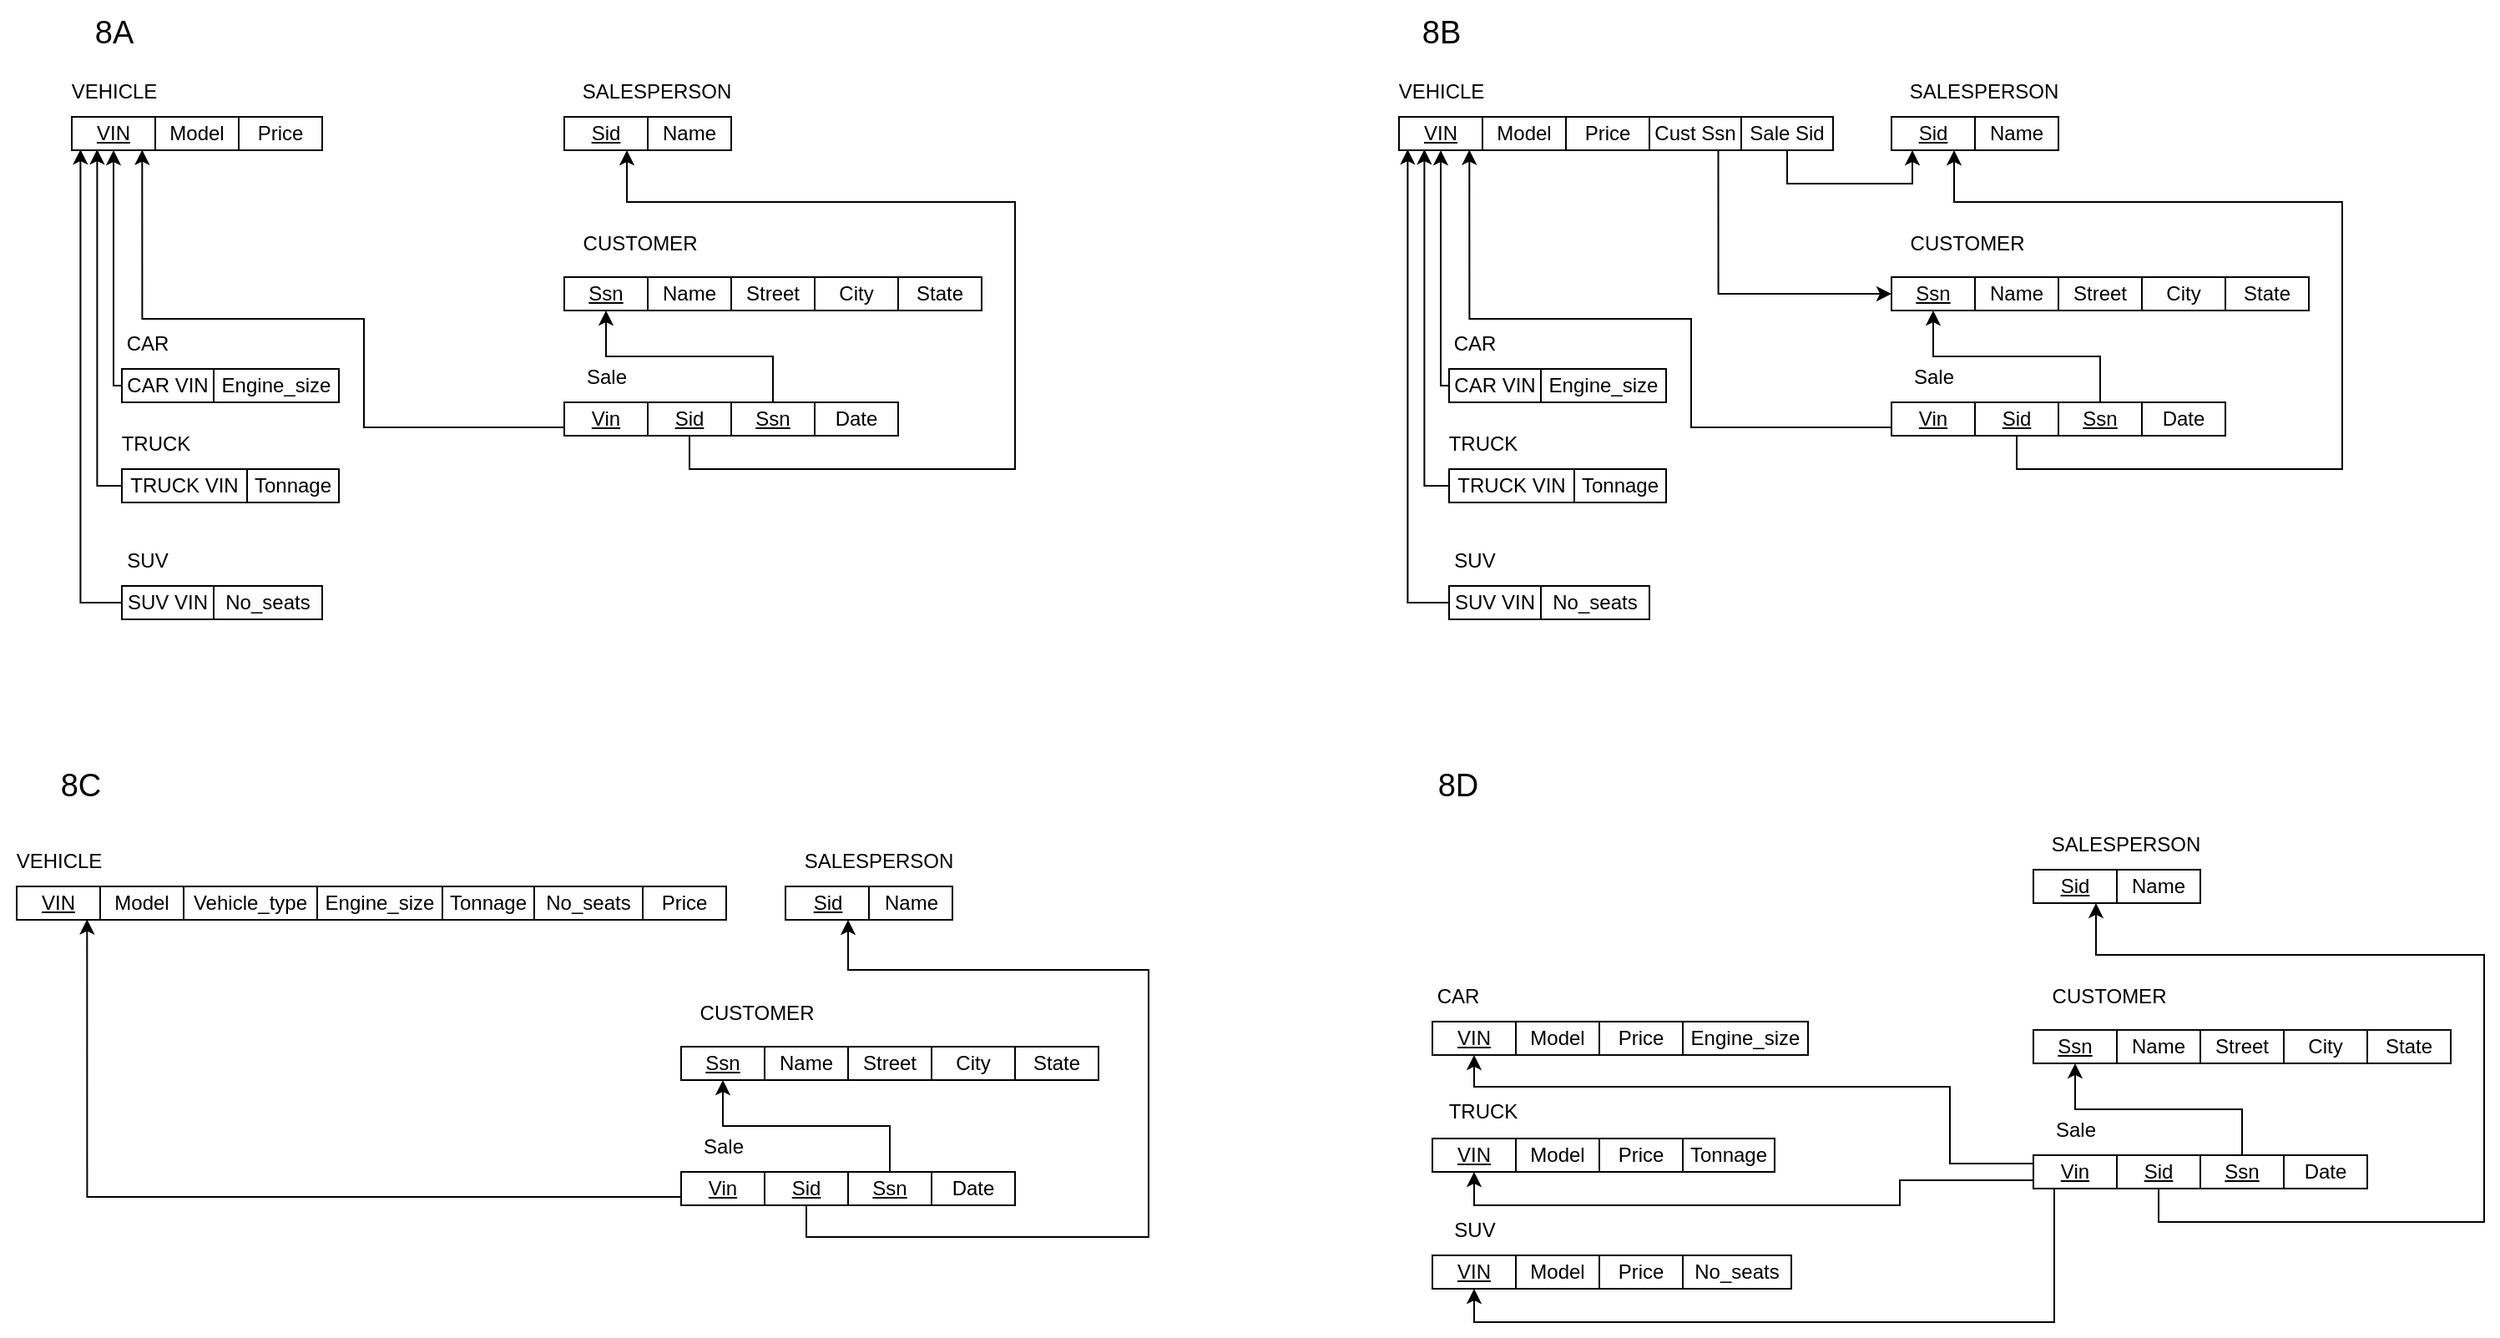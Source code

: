 <mxfile version="20.5.1" type="github">
  <diagram id="yZq5IONLJEsk0bZvG2Z2" name="Page-1">
    <mxGraphModel dx="813" dy="454" grid="1" gridSize="10" guides="1" tooltips="1" connect="1" arrows="1" fold="1" page="1" pageScale="1" pageWidth="850" pageHeight="1100" math="0" shadow="0">
      <root>
        <mxCell id="0" />
        <mxCell id="1" parent="0" />
        <mxCell id="Zert8HyA5gWy37JvKC_g-1" value="VEHICLE" style="text;html=1;align=center;verticalAlign=middle;resizable=0;points=[];autosize=1;strokeColor=none;fillColor=none;" parent="1" vertex="1">
          <mxGeometry x="55" y="109" width="70" height="30" as="geometry" />
        </mxCell>
        <mxCell id="Zert8HyA5gWy37JvKC_g-2" value="&lt;u&gt;VIN&lt;/u&gt;" style="whiteSpace=wrap;html=1;" parent="1" vertex="1">
          <mxGeometry x="65" y="139" width="50" height="20" as="geometry" />
        </mxCell>
        <mxCell id="Zert8HyA5gWy37JvKC_g-3" value="Model" style="whiteSpace=wrap;html=1;" parent="1" vertex="1">
          <mxGeometry x="115" y="139" width="50" height="20" as="geometry" />
        </mxCell>
        <mxCell id="Zert8HyA5gWy37JvKC_g-4" value="Price" style="whiteSpace=wrap;html=1;" parent="1" vertex="1">
          <mxGeometry x="165" y="139" width="50" height="20" as="geometry" />
        </mxCell>
        <mxCell id="Zert8HyA5gWy37JvKC_g-5" value="&lt;u&gt;Sid&lt;/u&gt;" style="whiteSpace=wrap;html=1;" parent="1" vertex="1">
          <mxGeometry x="360" y="139" width="50" height="20" as="geometry" />
        </mxCell>
        <mxCell id="Zert8HyA5gWy37JvKC_g-7" value="SALESPERSON" style="text;html=1;align=center;verticalAlign=middle;resizable=0;points=[];autosize=1;strokeColor=none;fillColor=none;" parent="1" vertex="1">
          <mxGeometry x="360" y="109" width="110" height="30" as="geometry" />
        </mxCell>
        <mxCell id="Zert8HyA5gWy37JvKC_g-8" value="Name" style="whiteSpace=wrap;html=1;" parent="1" vertex="1">
          <mxGeometry x="410" y="139" width="50" height="20" as="geometry" />
        </mxCell>
        <mxCell id="Zert8HyA5gWy37JvKC_g-11" value="CAR" style="text;html=1;align=center;verticalAlign=middle;resizable=0;points=[];autosize=1;strokeColor=none;fillColor=none;" parent="1" vertex="1">
          <mxGeometry x="85" y="260" width="50" height="30" as="geometry" />
        </mxCell>
        <mxCell id="Zert8HyA5gWy37JvKC_g-12" value="TRUCK" style="text;html=1;align=center;verticalAlign=middle;resizable=0;points=[];autosize=1;strokeColor=none;fillColor=none;" parent="1" vertex="1">
          <mxGeometry x="85" y="320" width="60" height="30" as="geometry" />
        </mxCell>
        <mxCell id="HfXIFPsZ4pyppyQ5UBKi-8" style="edgeStyle=orthogonalEdgeStyle;rounded=0;orthogonalLoop=1;jettySize=auto;html=1;exitX=0;exitY=0.5;exitDx=0;exitDy=0;entryX=0.5;entryY=1;entryDx=0;entryDy=0;" parent="1" source="Zert8HyA5gWy37JvKC_g-13" target="Zert8HyA5gWy37JvKC_g-2" edge="1">
          <mxGeometry relative="1" as="geometry">
            <Array as="points">
              <mxPoint x="90" y="300" />
            </Array>
          </mxGeometry>
        </mxCell>
        <mxCell id="Zert8HyA5gWy37JvKC_g-13" value="CAR VIN" style="whiteSpace=wrap;html=1;" parent="1" vertex="1">
          <mxGeometry x="95" y="290" width="55" height="20" as="geometry" />
        </mxCell>
        <mxCell id="Zert8HyA5gWy37JvKC_g-14" value="Engine_size" style="whiteSpace=wrap;html=1;" parent="1" vertex="1">
          <mxGeometry x="150" y="290" width="75" height="20" as="geometry" />
        </mxCell>
        <mxCell id="HfXIFPsZ4pyppyQ5UBKi-2" style="edgeStyle=orthogonalEdgeStyle;rounded=0;orthogonalLoop=1;jettySize=auto;html=1;exitX=0;exitY=0.5;exitDx=0;exitDy=0;entryX=0.304;entryY=0.975;entryDx=0;entryDy=0;entryPerimeter=0;" parent="1" source="Zert8HyA5gWy37JvKC_g-15" target="Zert8HyA5gWy37JvKC_g-2" edge="1">
          <mxGeometry relative="1" as="geometry">
            <Array as="points">
              <mxPoint x="80" y="360" />
            </Array>
          </mxGeometry>
        </mxCell>
        <mxCell id="Zert8HyA5gWy37JvKC_g-15" value="TRUCK VIN" style="whiteSpace=wrap;html=1;" parent="1" vertex="1">
          <mxGeometry x="95" y="350" width="75" height="20" as="geometry" />
        </mxCell>
        <mxCell id="Zert8HyA5gWy37JvKC_g-16" value="Tonnage" style="whiteSpace=wrap;html=1;" parent="1" vertex="1">
          <mxGeometry x="170" y="350" width="55" height="20" as="geometry" />
        </mxCell>
        <mxCell id="HfXIFPsZ4pyppyQ5UBKi-1" style="edgeStyle=orthogonalEdgeStyle;rounded=0;orthogonalLoop=1;jettySize=auto;html=1;exitX=0;exitY=0.5;exitDx=0;exitDy=0;entryX=0.104;entryY=0.975;entryDx=0;entryDy=0;entryPerimeter=0;" parent="1" source="Zert8HyA5gWy37JvKC_g-17" target="Zert8HyA5gWy37JvKC_g-2" edge="1">
          <mxGeometry relative="1" as="geometry" />
        </mxCell>
        <mxCell id="Zert8HyA5gWy37JvKC_g-17" value="SUV VIN" style="whiteSpace=wrap;html=1;" parent="1" vertex="1">
          <mxGeometry x="95" y="420" width="55" height="20" as="geometry" />
        </mxCell>
        <mxCell id="Zert8HyA5gWy37JvKC_g-18" value="No_seats" style="whiteSpace=wrap;html=1;" parent="1" vertex="1">
          <mxGeometry x="150" y="420" width="65" height="20" as="geometry" />
        </mxCell>
        <mxCell id="Zert8HyA5gWy37JvKC_g-19" value="SUV" style="text;html=1;align=center;verticalAlign=middle;resizable=0;points=[];autosize=1;strokeColor=none;fillColor=none;" parent="1" vertex="1">
          <mxGeometry x="85" y="390" width="50" height="30" as="geometry" />
        </mxCell>
        <mxCell id="Zert8HyA5gWy37JvKC_g-24" value="Date" style="whiteSpace=wrap;html=1;" parent="1" vertex="1">
          <mxGeometry x="510" y="310" width="50" height="20" as="geometry" />
        </mxCell>
        <mxCell id="Zert8HyA5gWy37JvKC_g-25" value="CUSTOMER" style="text;html=1;align=center;verticalAlign=middle;resizable=0;points=[];autosize=1;strokeColor=none;fillColor=none;" parent="1" vertex="1">
          <mxGeometry x="360" y="200" width="90" height="30" as="geometry" />
        </mxCell>
        <mxCell id="Zert8HyA5gWy37JvKC_g-26" value="&lt;u&gt;Ssn&lt;/u&gt;" style="whiteSpace=wrap;html=1;" parent="1" vertex="1">
          <mxGeometry x="360" y="235" width="50" height="20" as="geometry" />
        </mxCell>
        <mxCell id="Zert8HyA5gWy37JvKC_g-27" value="Name" style="whiteSpace=wrap;html=1;" parent="1" vertex="1">
          <mxGeometry x="410" y="235" width="50" height="20" as="geometry" />
        </mxCell>
        <mxCell id="Zert8HyA5gWy37JvKC_g-28" value="State" style="whiteSpace=wrap;html=1;" parent="1" vertex="1">
          <mxGeometry x="560" y="235" width="50" height="20" as="geometry" />
        </mxCell>
        <mxCell id="Zert8HyA5gWy37JvKC_g-29" value="Street" style="whiteSpace=wrap;html=1;" parent="1" vertex="1">
          <mxGeometry x="460" y="235" width="50" height="20" as="geometry" />
        </mxCell>
        <mxCell id="Zert8HyA5gWy37JvKC_g-30" value="City" style="whiteSpace=wrap;html=1;" parent="1" vertex="1">
          <mxGeometry x="510" y="235" width="50" height="20" as="geometry" />
        </mxCell>
        <mxCell id="Zert8HyA5gWy37JvKC_g-31" value="Sale" style="text;html=1;align=center;verticalAlign=middle;resizable=0;points=[];autosize=1;strokeColor=none;fillColor=none;" parent="1" vertex="1">
          <mxGeometry x="360" y="280" width="50" height="30" as="geometry" />
        </mxCell>
        <mxCell id="Zert8HyA5gWy37JvKC_g-40" style="edgeStyle=orthogonalEdgeStyle;rounded=0;orthogonalLoop=1;jettySize=auto;html=1;exitX=0;exitY=0.75;exitDx=0;exitDy=0;entryX=0.843;entryY=0.989;entryDx=0;entryDy=0;entryPerimeter=0;" parent="1" source="Zert8HyA5gWy37JvKC_g-32" target="Zert8HyA5gWy37JvKC_g-2" edge="1">
          <mxGeometry relative="1" as="geometry">
            <mxPoint x="150" y="180" as="targetPoint" />
            <Array as="points">
              <mxPoint x="240" y="325" />
              <mxPoint x="240" y="260" />
              <mxPoint x="107" y="260" />
            </Array>
          </mxGeometry>
        </mxCell>
        <mxCell id="Zert8HyA5gWy37JvKC_g-32" value="&lt;u&gt;Vin&lt;/u&gt;" style="whiteSpace=wrap;html=1;" parent="1" vertex="1">
          <mxGeometry x="360" y="310" width="50" height="20" as="geometry" />
        </mxCell>
        <mxCell id="HfXIFPsZ4pyppyQ5UBKi-7" style="edgeStyle=orthogonalEdgeStyle;rounded=0;orthogonalLoop=1;jettySize=auto;html=1;exitX=0.5;exitY=1;exitDx=0;exitDy=0;entryX=0.75;entryY=1;entryDx=0;entryDy=0;" parent="1" source="Zert8HyA5gWy37JvKC_g-33" target="Zert8HyA5gWy37JvKC_g-5" edge="1">
          <mxGeometry relative="1" as="geometry">
            <Array as="points">
              <mxPoint x="435" y="350" />
              <mxPoint x="630" y="350" />
              <mxPoint x="630" y="190" />
              <mxPoint x="398" y="190" />
            </Array>
          </mxGeometry>
        </mxCell>
        <mxCell id="Zert8HyA5gWy37JvKC_g-33" value="&lt;u&gt;Sid&lt;/u&gt;" style="whiteSpace=wrap;html=1;" parent="1" vertex="1">
          <mxGeometry x="410" y="310" width="50" height="20" as="geometry" />
        </mxCell>
        <mxCell id="HfXIFPsZ4pyppyQ5UBKi-5" style="edgeStyle=orthogonalEdgeStyle;rounded=0;orthogonalLoop=1;jettySize=auto;html=1;exitX=0.5;exitY=0;exitDx=0;exitDy=0;entryX=0.5;entryY=1;entryDx=0;entryDy=0;" parent="1" source="Zert8HyA5gWy37JvKC_g-34" target="Zert8HyA5gWy37JvKC_g-26" edge="1">
          <mxGeometry relative="1" as="geometry" />
        </mxCell>
        <mxCell id="Zert8HyA5gWy37JvKC_g-34" value="&lt;u&gt;Ssn&lt;/u&gt;" style="whiteSpace=wrap;html=1;" parent="1" vertex="1">
          <mxGeometry x="460" y="310" width="50" height="20" as="geometry" />
        </mxCell>
        <mxCell id="--6bmYJcJ-hPVQL4Pmtl-1" value="&lt;span style=&quot;font-size: 19px;&quot;&gt;8A&lt;/span&gt;" style="text;html=1;align=center;verticalAlign=middle;resizable=0;points=[];autosize=1;strokeColor=none;fillColor=none;" parent="1" vertex="1">
          <mxGeometry x="65" y="69" width="50" height="40" as="geometry" />
        </mxCell>
        <mxCell id="--6bmYJcJ-hPVQL4Pmtl-2" value="VEHICLE" style="text;html=1;align=center;verticalAlign=middle;resizable=0;points=[];autosize=1;strokeColor=none;fillColor=none;" parent="1" vertex="1">
          <mxGeometry x="22" y="570" width="70" height="30" as="geometry" />
        </mxCell>
        <mxCell id="--6bmYJcJ-hPVQL4Pmtl-3" value="&lt;u&gt;VIN&lt;/u&gt;" style="whiteSpace=wrap;html=1;" parent="1" vertex="1">
          <mxGeometry x="32" y="600" width="50" height="20" as="geometry" />
        </mxCell>
        <mxCell id="--6bmYJcJ-hPVQL4Pmtl-4" value="Model" style="whiteSpace=wrap;html=1;" parent="1" vertex="1">
          <mxGeometry x="82" y="600" width="50" height="20" as="geometry" />
        </mxCell>
        <mxCell id="--6bmYJcJ-hPVQL4Pmtl-5" value="Price" style="whiteSpace=wrap;html=1;" parent="1" vertex="1">
          <mxGeometry x="407" y="600" width="50" height="20" as="geometry" />
        </mxCell>
        <mxCell id="--6bmYJcJ-hPVQL4Pmtl-6" value="&lt;u&gt;Sid&lt;/u&gt;" style="whiteSpace=wrap;html=1;" parent="1" vertex="1">
          <mxGeometry x="492.5" y="600" width="50" height="20" as="geometry" />
        </mxCell>
        <mxCell id="--6bmYJcJ-hPVQL4Pmtl-7" value="SALESPERSON" style="text;html=1;align=center;verticalAlign=middle;resizable=0;points=[];autosize=1;strokeColor=none;fillColor=none;" parent="1" vertex="1">
          <mxGeometry x="492.5" y="570" width="110" height="30" as="geometry" />
        </mxCell>
        <mxCell id="--6bmYJcJ-hPVQL4Pmtl-8" value="Name" style="whiteSpace=wrap;html=1;" parent="1" vertex="1">
          <mxGeometry x="542.5" y="600" width="50" height="20" as="geometry" />
        </mxCell>
        <mxCell id="--6bmYJcJ-hPVQL4Pmtl-16" value="Date" style="whiteSpace=wrap;html=1;" parent="1" vertex="1">
          <mxGeometry x="580" y="771" width="50" height="20" as="geometry" />
        </mxCell>
        <mxCell id="--6bmYJcJ-hPVQL4Pmtl-17" value="CUSTOMER" style="text;html=1;align=center;verticalAlign=middle;resizable=0;points=[];autosize=1;strokeColor=none;fillColor=none;" parent="1" vertex="1">
          <mxGeometry x="430" y="661" width="90" height="30" as="geometry" />
        </mxCell>
        <mxCell id="--6bmYJcJ-hPVQL4Pmtl-18" value="&lt;u&gt;Ssn&lt;/u&gt;" style="whiteSpace=wrap;html=1;" parent="1" vertex="1">
          <mxGeometry x="430" y="696" width="50" height="20" as="geometry" />
        </mxCell>
        <mxCell id="--6bmYJcJ-hPVQL4Pmtl-19" value="Name" style="whiteSpace=wrap;html=1;" parent="1" vertex="1">
          <mxGeometry x="480" y="696" width="50" height="20" as="geometry" />
        </mxCell>
        <mxCell id="--6bmYJcJ-hPVQL4Pmtl-20" value="State" style="whiteSpace=wrap;html=1;" parent="1" vertex="1">
          <mxGeometry x="630" y="696" width="50" height="20" as="geometry" />
        </mxCell>
        <mxCell id="--6bmYJcJ-hPVQL4Pmtl-21" value="Street" style="whiteSpace=wrap;html=1;" parent="1" vertex="1">
          <mxGeometry x="530" y="696" width="50" height="20" as="geometry" />
        </mxCell>
        <mxCell id="--6bmYJcJ-hPVQL4Pmtl-22" value="City" style="whiteSpace=wrap;html=1;" parent="1" vertex="1">
          <mxGeometry x="580" y="696" width="50" height="20" as="geometry" />
        </mxCell>
        <mxCell id="--6bmYJcJ-hPVQL4Pmtl-23" value="Sale" style="text;html=1;align=center;verticalAlign=middle;resizable=0;points=[];autosize=1;strokeColor=none;fillColor=none;" parent="1" vertex="1">
          <mxGeometry x="430" y="741" width="50" height="30" as="geometry" />
        </mxCell>
        <mxCell id="--6bmYJcJ-hPVQL4Pmtl-24" style="edgeStyle=orthogonalEdgeStyle;rounded=0;orthogonalLoop=1;jettySize=auto;html=1;exitX=0;exitY=0.75;exitDx=0;exitDy=0;entryX=0.843;entryY=0.989;entryDx=0;entryDy=0;entryPerimeter=0;" parent="1" source="--6bmYJcJ-hPVQL4Pmtl-25" target="--6bmYJcJ-hPVQL4Pmtl-3" edge="1">
          <mxGeometry relative="1" as="geometry">
            <mxPoint x="195" y="641" as="targetPoint" />
            <Array as="points">
              <mxPoint x="74" y="786" />
            </Array>
          </mxGeometry>
        </mxCell>
        <mxCell id="--6bmYJcJ-hPVQL4Pmtl-25" value="&lt;u&gt;Vin&lt;/u&gt;" style="whiteSpace=wrap;html=1;" parent="1" vertex="1">
          <mxGeometry x="430" y="771" width="50" height="20" as="geometry" />
        </mxCell>
        <mxCell id="--6bmYJcJ-hPVQL4Pmtl-37" style="edgeStyle=orthogonalEdgeStyle;rounded=0;orthogonalLoop=1;jettySize=auto;html=1;exitX=0.5;exitY=1;exitDx=0;exitDy=0;entryX=0.75;entryY=1;entryDx=0;entryDy=0;fontSize=19;" parent="1" source="--6bmYJcJ-hPVQL4Pmtl-27" target="--6bmYJcJ-hPVQL4Pmtl-6" edge="1">
          <mxGeometry relative="1" as="geometry">
            <Array as="points">
              <mxPoint x="505" y="810" />
              <mxPoint x="710" y="810" />
              <mxPoint x="710" y="650" />
              <mxPoint x="530" y="650" />
            </Array>
          </mxGeometry>
        </mxCell>
        <mxCell id="--6bmYJcJ-hPVQL4Pmtl-27" value="&lt;u&gt;Sid&lt;/u&gt;" style="whiteSpace=wrap;html=1;" parent="1" vertex="1">
          <mxGeometry x="480" y="771" width="50" height="20" as="geometry" />
        </mxCell>
        <mxCell id="--6bmYJcJ-hPVQL4Pmtl-28" style="edgeStyle=orthogonalEdgeStyle;rounded=0;orthogonalLoop=1;jettySize=auto;html=1;exitX=0.5;exitY=0;exitDx=0;exitDy=0;entryX=0.5;entryY=1;entryDx=0;entryDy=0;" parent="1" source="--6bmYJcJ-hPVQL4Pmtl-29" target="--6bmYJcJ-hPVQL4Pmtl-18" edge="1">
          <mxGeometry relative="1" as="geometry" />
        </mxCell>
        <mxCell id="--6bmYJcJ-hPVQL4Pmtl-29" value="&lt;u&gt;Ssn&lt;/u&gt;" style="whiteSpace=wrap;html=1;" parent="1" vertex="1">
          <mxGeometry x="530" y="771" width="50" height="20" as="geometry" />
        </mxCell>
        <mxCell id="--6bmYJcJ-hPVQL4Pmtl-32" value="Engine_size" style="whiteSpace=wrap;html=1;" parent="1" vertex="1">
          <mxGeometry x="212" y="600" width="75" height="20" as="geometry" />
        </mxCell>
        <mxCell id="--6bmYJcJ-hPVQL4Pmtl-33" value="Vehicle_type" style="whiteSpace=wrap;html=1;" parent="1" vertex="1">
          <mxGeometry x="132" y="600" width="80" height="20" as="geometry" />
        </mxCell>
        <mxCell id="--6bmYJcJ-hPVQL4Pmtl-34" value="Tonnage" style="whiteSpace=wrap;html=1;" parent="1" vertex="1">
          <mxGeometry x="287" y="600" width="55" height="20" as="geometry" />
        </mxCell>
        <mxCell id="--6bmYJcJ-hPVQL4Pmtl-35" value="No_seats" style="whiteSpace=wrap;html=1;" parent="1" vertex="1">
          <mxGeometry x="342" y="600" width="65" height="20" as="geometry" />
        </mxCell>
        <mxCell id="--6bmYJcJ-hPVQL4Pmtl-38" value="&lt;span style=&quot;font-size: 19px;&quot;&gt;8C&lt;/span&gt;" style="text;html=1;align=center;verticalAlign=middle;resizable=0;points=[];autosize=1;strokeColor=none;fillColor=none;" parent="1" vertex="1">
          <mxGeometry x="45" y="520" width="50" height="40" as="geometry" />
        </mxCell>
        <mxCell id="xm13Yv91gHQqJXN2-Y_b-1" value="VEHICLE" style="text;html=1;align=center;verticalAlign=middle;resizable=0;points=[];autosize=1;strokeColor=none;fillColor=none;" vertex="1" parent="1">
          <mxGeometry x="850" y="109" width="70" height="30" as="geometry" />
        </mxCell>
        <mxCell id="xm13Yv91gHQqJXN2-Y_b-2" value="&lt;u&gt;VIN&lt;/u&gt;" style="whiteSpace=wrap;html=1;" vertex="1" parent="1">
          <mxGeometry x="860" y="139" width="50" height="20" as="geometry" />
        </mxCell>
        <mxCell id="xm13Yv91gHQqJXN2-Y_b-3" value="Model" style="whiteSpace=wrap;html=1;" vertex="1" parent="1">
          <mxGeometry x="910" y="139" width="50" height="20" as="geometry" />
        </mxCell>
        <mxCell id="xm13Yv91gHQqJXN2-Y_b-4" value="Price" style="whiteSpace=wrap;html=1;" vertex="1" parent="1">
          <mxGeometry x="960" y="139" width="50" height="20" as="geometry" />
        </mxCell>
        <mxCell id="xm13Yv91gHQqJXN2-Y_b-5" value="&lt;u&gt;Sid&lt;/u&gt;" style="whiteSpace=wrap;html=1;" vertex="1" parent="1">
          <mxGeometry x="1155" y="139" width="50" height="20" as="geometry" />
        </mxCell>
        <mxCell id="xm13Yv91gHQqJXN2-Y_b-6" value="SALESPERSON" style="text;html=1;align=center;verticalAlign=middle;resizable=0;points=[];autosize=1;strokeColor=none;fillColor=none;" vertex="1" parent="1">
          <mxGeometry x="1155" y="109" width="110" height="30" as="geometry" />
        </mxCell>
        <mxCell id="xm13Yv91gHQqJXN2-Y_b-7" value="Name" style="whiteSpace=wrap;html=1;" vertex="1" parent="1">
          <mxGeometry x="1205" y="139" width="50" height="20" as="geometry" />
        </mxCell>
        <mxCell id="xm13Yv91gHQqJXN2-Y_b-8" style="edgeStyle=orthogonalEdgeStyle;rounded=0;orthogonalLoop=1;jettySize=auto;html=1;exitX=0.5;exitY=1;exitDx=0;exitDy=0;entryX=0.25;entryY=1;entryDx=0;entryDy=0;" edge="1" parent="1" source="xm13Yv91gHQqJXN2-Y_b-9" target="xm13Yv91gHQqJXN2-Y_b-5">
          <mxGeometry relative="1" as="geometry">
            <mxPoint x="1220" y="194" as="targetPoint" />
          </mxGeometry>
        </mxCell>
        <mxCell id="xm13Yv91gHQqJXN2-Y_b-9" value="Sale Sid" style="whiteSpace=wrap;html=1;" vertex="1" parent="1">
          <mxGeometry x="1065" y="139" width="55" height="20" as="geometry" />
        </mxCell>
        <mxCell id="xm13Yv91gHQqJXN2-Y_b-10" value="CAR" style="text;html=1;align=center;verticalAlign=middle;resizable=0;points=[];autosize=1;strokeColor=none;fillColor=none;" vertex="1" parent="1">
          <mxGeometry x="880" y="260" width="50" height="30" as="geometry" />
        </mxCell>
        <mxCell id="xm13Yv91gHQqJXN2-Y_b-11" value="TRUCK" style="text;html=1;align=center;verticalAlign=middle;resizable=0;points=[];autosize=1;strokeColor=none;fillColor=none;" vertex="1" parent="1">
          <mxGeometry x="880" y="320" width="60" height="30" as="geometry" />
        </mxCell>
        <mxCell id="xm13Yv91gHQqJXN2-Y_b-12" style="edgeStyle=orthogonalEdgeStyle;rounded=0;orthogonalLoop=1;jettySize=auto;html=1;exitX=0;exitY=0.5;exitDx=0;exitDy=0;entryX=0.5;entryY=1;entryDx=0;entryDy=0;" edge="1" parent="1" source="xm13Yv91gHQqJXN2-Y_b-13" target="xm13Yv91gHQqJXN2-Y_b-2">
          <mxGeometry relative="1" as="geometry">
            <Array as="points">
              <mxPoint x="885" y="300" />
            </Array>
          </mxGeometry>
        </mxCell>
        <mxCell id="xm13Yv91gHQqJXN2-Y_b-13" value="CAR VIN" style="whiteSpace=wrap;html=1;" vertex="1" parent="1">
          <mxGeometry x="890" y="290" width="55" height="20" as="geometry" />
        </mxCell>
        <mxCell id="xm13Yv91gHQqJXN2-Y_b-14" value="Engine_size" style="whiteSpace=wrap;html=1;" vertex="1" parent="1">
          <mxGeometry x="945" y="290" width="75" height="20" as="geometry" />
        </mxCell>
        <mxCell id="xm13Yv91gHQqJXN2-Y_b-15" style="edgeStyle=orthogonalEdgeStyle;rounded=0;orthogonalLoop=1;jettySize=auto;html=1;exitX=0;exitY=0.5;exitDx=0;exitDy=0;entryX=0.304;entryY=0.975;entryDx=0;entryDy=0;entryPerimeter=0;" edge="1" parent="1" source="xm13Yv91gHQqJXN2-Y_b-16" target="xm13Yv91gHQqJXN2-Y_b-2">
          <mxGeometry relative="1" as="geometry">
            <Array as="points">
              <mxPoint x="875" y="360" />
            </Array>
          </mxGeometry>
        </mxCell>
        <mxCell id="xm13Yv91gHQqJXN2-Y_b-16" value="TRUCK VIN" style="whiteSpace=wrap;html=1;" vertex="1" parent="1">
          <mxGeometry x="890" y="350" width="75" height="20" as="geometry" />
        </mxCell>
        <mxCell id="xm13Yv91gHQqJXN2-Y_b-17" value="Tonnage" style="whiteSpace=wrap;html=1;" vertex="1" parent="1">
          <mxGeometry x="965" y="350" width="55" height="20" as="geometry" />
        </mxCell>
        <mxCell id="xm13Yv91gHQqJXN2-Y_b-18" style="edgeStyle=orthogonalEdgeStyle;rounded=0;orthogonalLoop=1;jettySize=auto;html=1;exitX=0;exitY=0.5;exitDx=0;exitDy=0;entryX=0.104;entryY=0.975;entryDx=0;entryDy=0;entryPerimeter=0;" edge="1" parent="1" source="xm13Yv91gHQqJXN2-Y_b-19" target="xm13Yv91gHQqJXN2-Y_b-2">
          <mxGeometry relative="1" as="geometry" />
        </mxCell>
        <mxCell id="xm13Yv91gHQqJXN2-Y_b-19" value="SUV VIN" style="whiteSpace=wrap;html=1;" vertex="1" parent="1">
          <mxGeometry x="890" y="420" width="55" height="20" as="geometry" />
        </mxCell>
        <mxCell id="xm13Yv91gHQqJXN2-Y_b-20" value="No_seats" style="whiteSpace=wrap;html=1;" vertex="1" parent="1">
          <mxGeometry x="945" y="420" width="65" height="20" as="geometry" />
        </mxCell>
        <mxCell id="xm13Yv91gHQqJXN2-Y_b-21" value="SUV" style="text;html=1;align=center;verticalAlign=middle;resizable=0;points=[];autosize=1;strokeColor=none;fillColor=none;" vertex="1" parent="1">
          <mxGeometry x="880" y="390" width="50" height="30" as="geometry" />
        </mxCell>
        <mxCell id="xm13Yv91gHQqJXN2-Y_b-22" value="Date" style="whiteSpace=wrap;html=1;" vertex="1" parent="1">
          <mxGeometry x="1305" y="310" width="50" height="20" as="geometry" />
        </mxCell>
        <mxCell id="xm13Yv91gHQqJXN2-Y_b-23" value="CUSTOMER" style="text;html=1;align=center;verticalAlign=middle;resizable=0;points=[];autosize=1;strokeColor=none;fillColor=none;" vertex="1" parent="1">
          <mxGeometry x="1155" y="200" width="90" height="30" as="geometry" />
        </mxCell>
        <mxCell id="xm13Yv91gHQqJXN2-Y_b-24" value="&lt;u&gt;Ssn&lt;/u&gt;" style="whiteSpace=wrap;html=1;" vertex="1" parent="1">
          <mxGeometry x="1155" y="235" width="50" height="20" as="geometry" />
        </mxCell>
        <mxCell id="xm13Yv91gHQqJXN2-Y_b-25" value="Name" style="whiteSpace=wrap;html=1;" vertex="1" parent="1">
          <mxGeometry x="1205" y="235" width="50" height="20" as="geometry" />
        </mxCell>
        <mxCell id="xm13Yv91gHQqJXN2-Y_b-26" value="State" style="whiteSpace=wrap;html=1;" vertex="1" parent="1">
          <mxGeometry x="1355" y="235" width="50" height="20" as="geometry" />
        </mxCell>
        <mxCell id="xm13Yv91gHQqJXN2-Y_b-27" value="Street" style="whiteSpace=wrap;html=1;" vertex="1" parent="1">
          <mxGeometry x="1255" y="235" width="50" height="20" as="geometry" />
        </mxCell>
        <mxCell id="xm13Yv91gHQqJXN2-Y_b-28" value="City" style="whiteSpace=wrap;html=1;" vertex="1" parent="1">
          <mxGeometry x="1305" y="235" width="50" height="20" as="geometry" />
        </mxCell>
        <mxCell id="xm13Yv91gHQqJXN2-Y_b-29" value="Sale" style="text;html=1;align=center;verticalAlign=middle;resizable=0;points=[];autosize=1;strokeColor=none;fillColor=none;" vertex="1" parent="1">
          <mxGeometry x="1155" y="280" width="50" height="30" as="geometry" />
        </mxCell>
        <mxCell id="xm13Yv91gHQqJXN2-Y_b-30" style="edgeStyle=orthogonalEdgeStyle;rounded=0;orthogonalLoop=1;jettySize=auto;html=1;exitX=0;exitY=0.75;exitDx=0;exitDy=0;entryX=0.843;entryY=0.989;entryDx=0;entryDy=0;entryPerimeter=0;" edge="1" parent="1" source="xm13Yv91gHQqJXN2-Y_b-31" target="xm13Yv91gHQqJXN2-Y_b-2">
          <mxGeometry relative="1" as="geometry">
            <mxPoint x="945" y="180" as="targetPoint" />
            <Array as="points">
              <mxPoint x="1035" y="325" />
              <mxPoint x="1035" y="260" />
              <mxPoint x="902" y="260" />
            </Array>
          </mxGeometry>
        </mxCell>
        <mxCell id="xm13Yv91gHQqJXN2-Y_b-31" value="&lt;u&gt;Vin&lt;/u&gt;" style="whiteSpace=wrap;html=1;" vertex="1" parent="1">
          <mxGeometry x="1155" y="310" width="50" height="20" as="geometry" />
        </mxCell>
        <mxCell id="xm13Yv91gHQqJXN2-Y_b-32" style="edgeStyle=orthogonalEdgeStyle;rounded=0;orthogonalLoop=1;jettySize=auto;html=1;exitX=0.5;exitY=1;exitDx=0;exitDy=0;entryX=0.75;entryY=1;entryDx=0;entryDy=0;" edge="1" parent="1" source="xm13Yv91gHQqJXN2-Y_b-33" target="xm13Yv91gHQqJXN2-Y_b-5">
          <mxGeometry relative="1" as="geometry">
            <Array as="points">
              <mxPoint x="1230" y="350" />
              <mxPoint x="1425" y="350" />
              <mxPoint x="1425" y="190" />
              <mxPoint x="1193" y="190" />
            </Array>
          </mxGeometry>
        </mxCell>
        <mxCell id="xm13Yv91gHQqJXN2-Y_b-33" value="&lt;u&gt;Sid&lt;/u&gt;" style="whiteSpace=wrap;html=1;" vertex="1" parent="1">
          <mxGeometry x="1205" y="310" width="50" height="20" as="geometry" />
        </mxCell>
        <mxCell id="xm13Yv91gHQqJXN2-Y_b-34" style="edgeStyle=orthogonalEdgeStyle;rounded=0;orthogonalLoop=1;jettySize=auto;html=1;exitX=0.5;exitY=0;exitDx=0;exitDy=0;entryX=0.5;entryY=1;entryDx=0;entryDy=0;" edge="1" parent="1" source="xm13Yv91gHQqJXN2-Y_b-35" target="xm13Yv91gHQqJXN2-Y_b-24">
          <mxGeometry relative="1" as="geometry" />
        </mxCell>
        <mxCell id="xm13Yv91gHQqJXN2-Y_b-35" value="&lt;u&gt;Ssn&lt;/u&gt;" style="whiteSpace=wrap;html=1;" vertex="1" parent="1">
          <mxGeometry x="1255" y="310" width="50" height="20" as="geometry" />
        </mxCell>
        <mxCell id="xm13Yv91gHQqJXN2-Y_b-36" style="edgeStyle=orthogonalEdgeStyle;rounded=0;orthogonalLoop=1;jettySize=auto;html=1;exitX=0.75;exitY=1;exitDx=0;exitDy=0;entryX=0;entryY=0.5;entryDx=0;entryDy=0;" edge="1" parent="1" source="xm13Yv91gHQqJXN2-Y_b-37" target="xm13Yv91gHQqJXN2-Y_b-24">
          <mxGeometry relative="1" as="geometry">
            <Array as="points">
              <mxPoint x="1051" y="245" />
            </Array>
          </mxGeometry>
        </mxCell>
        <mxCell id="xm13Yv91gHQqJXN2-Y_b-37" value="Cust Ssn" style="whiteSpace=wrap;html=1;" vertex="1" parent="1">
          <mxGeometry x="1010" y="139" width="55" height="20" as="geometry" />
        </mxCell>
        <mxCell id="xm13Yv91gHQqJXN2-Y_b-38" value="&lt;span style=&quot;font-size: 19px;&quot;&gt;8B&lt;/span&gt;" style="text;html=1;align=center;verticalAlign=middle;resizable=0;points=[];autosize=1;strokeColor=none;fillColor=none;" vertex="1" parent="1">
          <mxGeometry x="860" y="69" width="50" height="40" as="geometry" />
        </mxCell>
        <mxCell id="xm13Yv91gHQqJXN2-Y_b-43" value="&lt;u&gt;Sid&lt;/u&gt;" style="whiteSpace=wrap;html=1;" vertex="1" parent="1">
          <mxGeometry x="1240" y="589.97" width="50" height="20" as="geometry" />
        </mxCell>
        <mxCell id="xm13Yv91gHQqJXN2-Y_b-44" value="SALESPERSON" style="text;html=1;align=center;verticalAlign=middle;resizable=0;points=[];autosize=1;strokeColor=none;fillColor=none;" vertex="1" parent="1">
          <mxGeometry x="1240" y="559.97" width="110" height="30" as="geometry" />
        </mxCell>
        <mxCell id="xm13Yv91gHQqJXN2-Y_b-45" value="Name" style="whiteSpace=wrap;html=1;" vertex="1" parent="1">
          <mxGeometry x="1290" y="589.97" width="50" height="20" as="geometry" />
        </mxCell>
        <mxCell id="xm13Yv91gHQqJXN2-Y_b-48" value="CAR" style="text;html=1;align=center;verticalAlign=middle;resizable=0;points=[];autosize=1;strokeColor=none;fillColor=none;" vertex="1" parent="1">
          <mxGeometry x="870" y="650.97" width="50" height="30" as="geometry" />
        </mxCell>
        <mxCell id="xm13Yv91gHQqJXN2-Y_b-49" value="TRUCK" style="text;html=1;align=center;verticalAlign=middle;resizable=0;points=[];autosize=1;strokeColor=none;fillColor=none;" vertex="1" parent="1">
          <mxGeometry x="880" y="720" width="60" height="30" as="geometry" />
        </mxCell>
        <mxCell id="xm13Yv91gHQqJXN2-Y_b-52" value="Engine_size" style="whiteSpace=wrap;html=1;" vertex="1" parent="1">
          <mxGeometry x="1030" y="680.97" width="75" height="20" as="geometry" />
        </mxCell>
        <mxCell id="xm13Yv91gHQqJXN2-Y_b-55" value="Tonnage" style="whiteSpace=wrap;html=1;" vertex="1" parent="1">
          <mxGeometry x="1030" y="751" width="55" height="20" as="geometry" />
        </mxCell>
        <mxCell id="xm13Yv91gHQqJXN2-Y_b-58" value="No_seats" style="whiteSpace=wrap;html=1;" vertex="1" parent="1">
          <mxGeometry x="1030" y="821" width="65" height="20" as="geometry" />
        </mxCell>
        <mxCell id="xm13Yv91gHQqJXN2-Y_b-59" value="SUV" style="text;html=1;align=center;verticalAlign=middle;resizable=0;points=[];autosize=1;strokeColor=none;fillColor=none;" vertex="1" parent="1">
          <mxGeometry x="880" y="791" width="50" height="30" as="geometry" />
        </mxCell>
        <mxCell id="xm13Yv91gHQqJXN2-Y_b-60" value="Date" style="whiteSpace=wrap;html=1;" vertex="1" parent="1">
          <mxGeometry x="1390" y="760.97" width="50" height="20" as="geometry" />
        </mxCell>
        <mxCell id="xm13Yv91gHQqJXN2-Y_b-61" value="CUSTOMER" style="text;html=1;align=center;verticalAlign=middle;resizable=0;points=[];autosize=1;strokeColor=none;fillColor=none;" vertex="1" parent="1">
          <mxGeometry x="1240" y="650.97" width="90" height="30" as="geometry" />
        </mxCell>
        <mxCell id="xm13Yv91gHQqJXN2-Y_b-62" value="&lt;u&gt;Ssn&lt;/u&gt;" style="whiteSpace=wrap;html=1;" vertex="1" parent="1">
          <mxGeometry x="1240" y="685.97" width="50" height="20" as="geometry" />
        </mxCell>
        <mxCell id="xm13Yv91gHQqJXN2-Y_b-63" value="Name" style="whiteSpace=wrap;html=1;" vertex="1" parent="1">
          <mxGeometry x="1290" y="685.97" width="50" height="20" as="geometry" />
        </mxCell>
        <mxCell id="xm13Yv91gHQqJXN2-Y_b-64" value="State" style="whiteSpace=wrap;html=1;" vertex="1" parent="1">
          <mxGeometry x="1440" y="685.97" width="50" height="20" as="geometry" />
        </mxCell>
        <mxCell id="xm13Yv91gHQqJXN2-Y_b-65" value="Street" style="whiteSpace=wrap;html=1;" vertex="1" parent="1">
          <mxGeometry x="1340" y="685.97" width="50" height="20" as="geometry" />
        </mxCell>
        <mxCell id="xm13Yv91gHQqJXN2-Y_b-66" value="City" style="whiteSpace=wrap;html=1;" vertex="1" parent="1">
          <mxGeometry x="1390" y="685.97" width="50" height="20" as="geometry" />
        </mxCell>
        <mxCell id="xm13Yv91gHQqJXN2-Y_b-67" value="Sale" style="text;html=1;align=center;verticalAlign=middle;resizable=0;points=[];autosize=1;strokeColor=none;fillColor=none;" vertex="1" parent="1">
          <mxGeometry x="1240" y="730.97" width="50" height="30" as="geometry" />
        </mxCell>
        <mxCell id="xm13Yv91gHQqJXN2-Y_b-87" style="edgeStyle=orthogonalEdgeStyle;rounded=0;orthogonalLoop=1;jettySize=auto;html=1;exitX=0;exitY=0.25;exitDx=0;exitDy=0;entryX=0.5;entryY=1;entryDx=0;entryDy=0;" edge="1" parent="1" source="xm13Yv91gHQqJXN2-Y_b-69" target="xm13Yv91gHQqJXN2-Y_b-78">
          <mxGeometry relative="1" as="geometry">
            <Array as="points">
              <mxPoint x="1190" y="766" />
              <mxPoint x="1190" y="720" />
              <mxPoint x="905" y="720" />
            </Array>
          </mxGeometry>
        </mxCell>
        <mxCell id="xm13Yv91gHQqJXN2-Y_b-88" style="edgeStyle=orthogonalEdgeStyle;rounded=0;orthogonalLoop=1;jettySize=auto;html=1;exitX=0;exitY=0.75;exitDx=0;exitDy=0;entryX=0.5;entryY=1;entryDx=0;entryDy=0;" edge="1" parent="1" source="xm13Yv91gHQqJXN2-Y_b-69" target="xm13Yv91gHQqJXN2-Y_b-81">
          <mxGeometry relative="1" as="geometry">
            <Array as="points">
              <mxPoint x="1160" y="776" />
              <mxPoint x="1160" y="791" />
              <mxPoint x="905" y="791" />
            </Array>
          </mxGeometry>
        </mxCell>
        <mxCell id="xm13Yv91gHQqJXN2-Y_b-89" style="edgeStyle=orthogonalEdgeStyle;rounded=0;orthogonalLoop=1;jettySize=auto;html=1;exitX=0.25;exitY=1;exitDx=0;exitDy=0;entryX=0.5;entryY=1;entryDx=0;entryDy=0;" edge="1" parent="1" source="xm13Yv91gHQqJXN2-Y_b-69" target="xm13Yv91gHQqJXN2-Y_b-84">
          <mxGeometry relative="1" as="geometry" />
        </mxCell>
        <mxCell id="xm13Yv91gHQqJXN2-Y_b-69" value="&lt;u&gt;Vin&lt;/u&gt;" style="whiteSpace=wrap;html=1;" vertex="1" parent="1">
          <mxGeometry x="1240" y="760.97" width="50" height="20" as="geometry" />
        </mxCell>
        <mxCell id="xm13Yv91gHQqJXN2-Y_b-70" style="edgeStyle=orthogonalEdgeStyle;rounded=0;orthogonalLoop=1;jettySize=auto;html=1;exitX=0.5;exitY=1;exitDx=0;exitDy=0;entryX=0.75;entryY=1;entryDx=0;entryDy=0;" edge="1" parent="1" source="xm13Yv91gHQqJXN2-Y_b-71" target="xm13Yv91gHQqJXN2-Y_b-43">
          <mxGeometry relative="1" as="geometry">
            <Array as="points">
              <mxPoint x="1315" y="800.97" />
              <mxPoint x="1510" y="800.97" />
              <mxPoint x="1510" y="640.97" />
              <mxPoint x="1278" y="640.97" />
            </Array>
          </mxGeometry>
        </mxCell>
        <mxCell id="xm13Yv91gHQqJXN2-Y_b-71" value="&lt;u&gt;Sid&lt;/u&gt;" style="whiteSpace=wrap;html=1;" vertex="1" parent="1">
          <mxGeometry x="1290" y="760.97" width="50" height="20" as="geometry" />
        </mxCell>
        <mxCell id="xm13Yv91gHQqJXN2-Y_b-72" style="edgeStyle=orthogonalEdgeStyle;rounded=0;orthogonalLoop=1;jettySize=auto;html=1;exitX=0.5;exitY=0;exitDx=0;exitDy=0;entryX=0.5;entryY=1;entryDx=0;entryDy=0;" edge="1" parent="1" source="xm13Yv91gHQqJXN2-Y_b-73" target="xm13Yv91gHQqJXN2-Y_b-62">
          <mxGeometry relative="1" as="geometry" />
        </mxCell>
        <mxCell id="xm13Yv91gHQqJXN2-Y_b-73" value="&lt;u&gt;Ssn&lt;/u&gt;" style="whiteSpace=wrap;html=1;" vertex="1" parent="1">
          <mxGeometry x="1340" y="760.97" width="50" height="20" as="geometry" />
        </mxCell>
        <mxCell id="xm13Yv91gHQqJXN2-Y_b-76" value="&lt;span style=&quot;font-size: 19px;&quot;&gt;8D&lt;/span&gt;" style="text;html=1;align=center;verticalAlign=middle;resizable=0;points=[];autosize=1;strokeColor=none;fillColor=none;" vertex="1" parent="1">
          <mxGeometry x="870" y="520" width="50" height="40" as="geometry" />
        </mxCell>
        <mxCell id="xm13Yv91gHQqJXN2-Y_b-78" value="&lt;u&gt;VIN&lt;/u&gt;" style="whiteSpace=wrap;html=1;" vertex="1" parent="1">
          <mxGeometry x="880" y="680.97" width="50" height="20" as="geometry" />
        </mxCell>
        <mxCell id="xm13Yv91gHQqJXN2-Y_b-79" value="Model" style="whiteSpace=wrap;html=1;" vertex="1" parent="1">
          <mxGeometry x="930" y="680.97" width="50" height="20" as="geometry" />
        </mxCell>
        <mxCell id="xm13Yv91gHQqJXN2-Y_b-80" value="Price" style="whiteSpace=wrap;html=1;" vertex="1" parent="1">
          <mxGeometry x="980" y="680.97" width="50" height="20" as="geometry" />
        </mxCell>
        <mxCell id="xm13Yv91gHQqJXN2-Y_b-81" value="&lt;u&gt;VIN&lt;/u&gt;" style="whiteSpace=wrap;html=1;" vertex="1" parent="1">
          <mxGeometry x="880" y="751" width="50" height="20" as="geometry" />
        </mxCell>
        <mxCell id="xm13Yv91gHQqJXN2-Y_b-82" value="Model" style="whiteSpace=wrap;html=1;" vertex="1" parent="1">
          <mxGeometry x="930" y="751" width="50" height="20" as="geometry" />
        </mxCell>
        <mxCell id="xm13Yv91gHQqJXN2-Y_b-83" value="Price" style="whiteSpace=wrap;html=1;" vertex="1" parent="1">
          <mxGeometry x="980" y="751" width="50" height="20" as="geometry" />
        </mxCell>
        <mxCell id="xm13Yv91gHQqJXN2-Y_b-84" value="&lt;u&gt;VIN&lt;/u&gt;" style="whiteSpace=wrap;html=1;" vertex="1" parent="1">
          <mxGeometry x="880" y="821" width="50" height="20" as="geometry" />
        </mxCell>
        <mxCell id="xm13Yv91gHQqJXN2-Y_b-85" value="Model" style="whiteSpace=wrap;html=1;" vertex="1" parent="1">
          <mxGeometry x="930" y="821" width="50" height="20" as="geometry" />
        </mxCell>
        <mxCell id="xm13Yv91gHQqJXN2-Y_b-86" value="Price" style="whiteSpace=wrap;html=1;" vertex="1" parent="1">
          <mxGeometry x="980" y="821" width="50" height="20" as="geometry" />
        </mxCell>
      </root>
    </mxGraphModel>
  </diagram>
</mxfile>
